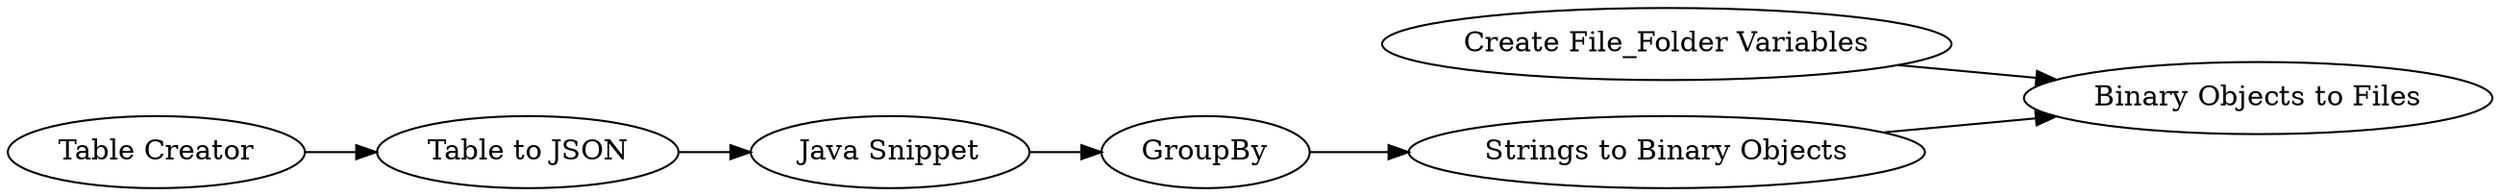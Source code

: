 digraph {
	1340 [label="Table to JSON"]
	1342 [label="Java Snippet"]
	1343 [label=GroupBy]
	1344 [label="Strings to Binary Objects"]
	1345 [label="Binary Objects to Files"]
	1347 [label="Table Creator"]
	1348 [label="Create File_Folder Variables"]
	1340 -> 1342
	1342 -> 1343
	1343 -> 1344
	1344 -> 1345
	1347 -> 1340
	1348 -> 1345
	rankdir=LR
}
